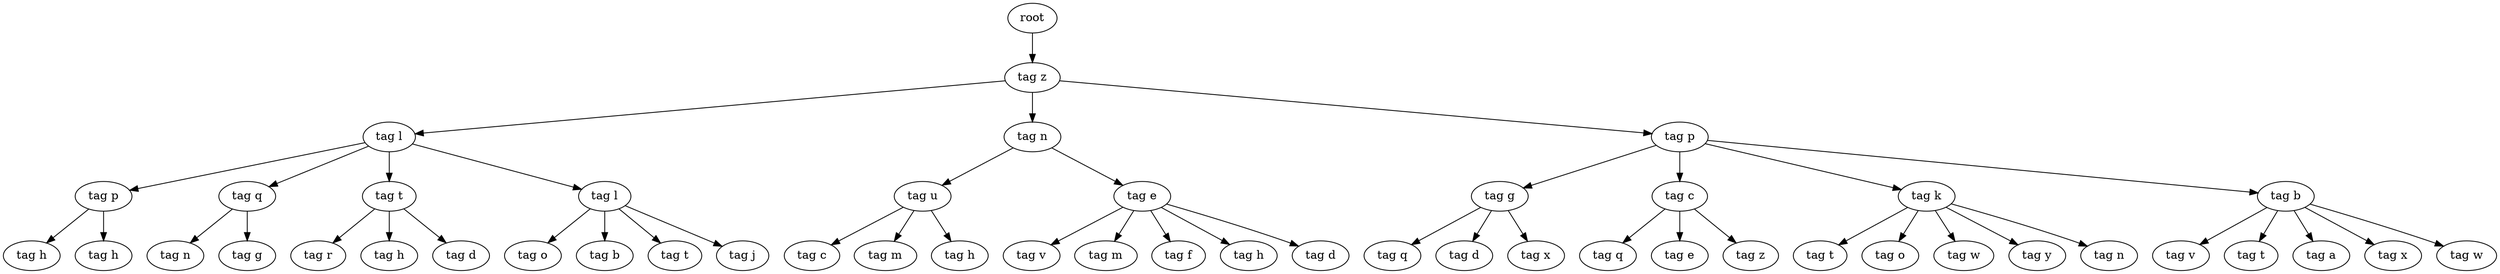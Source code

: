 digraph Tree{
0[label="root"];
0->00
00[label="tag z"];
00->000
000[label="tag l"];
000->0000
0000[label="tag p"];
0000->00000
00000[label="tag h"];
0000->00001
00001[label="tag h"];
000->0001
0001[label="tag q"];
0001->00010
00010[label="tag n"];
0001->00011
00011[label="tag g"];
000->0002
0002[label="tag t"];
0002->00020
00020[label="tag r"];
0002->00021
00021[label="tag h"];
0002->00022
00022[label="tag d"];
000->0003
0003[label="tag l"];
0003->00030
00030[label="tag o"];
0003->00031
00031[label="tag b"];
0003->00032
00032[label="tag t"];
0003->00033
00033[label="tag j"];
00->001
001[label="tag n"];
001->0010
0010[label="tag u"];
0010->00100
00100[label="tag c"];
0010->00101
00101[label="tag m"];
0010->00102
00102[label="tag h"];
001->0011
0011[label="tag e"];
0011->00110
00110[label="tag v"];
0011->00111
00111[label="tag m"];
0011->00112
00112[label="tag f"];
0011->00113
00113[label="tag h"];
0011->00114
00114[label="tag d"];
00->002
002[label="tag p"];
002->0020
0020[label="tag g"];
0020->00200
00200[label="tag q"];
0020->00201
00201[label="tag d"];
0020->00202
00202[label="tag x"];
002->0021
0021[label="tag c"];
0021->00210
00210[label="tag q"];
0021->00211
00211[label="tag e"];
0021->00212
00212[label="tag z"];
002->0022
0022[label="tag k"];
0022->00220
00220[label="tag t"];
0022->00221
00221[label="tag o"];
0022->00222
00222[label="tag w"];
0022->00223
00223[label="tag y"];
0022->00224
00224[label="tag n"];
002->0023
0023[label="tag b"];
0023->00230
00230[label="tag v"];
0023->00231
00231[label="tag t"];
0023->00232
00232[label="tag a"];
0023->00233
00233[label="tag x"];
0023->00234
00234[label="tag w"];
}
